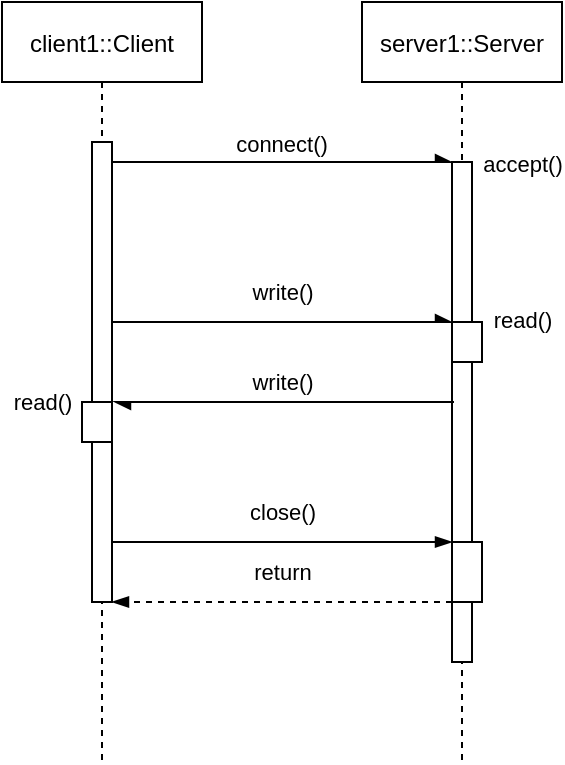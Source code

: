 <mxfile version="14.6.0" type="github">
  <diagram id="kgpKYQtTHZ0yAKxKKP6v" name="Page-1">
    <mxGraphModel dx="593" dy="331" grid="1" gridSize="10" guides="1" tooltips="1" connect="1" arrows="1" fold="1" page="1" pageScale="1" pageWidth="850" pageHeight="1100" math="0" shadow="0">
      <root>
        <mxCell id="0" />
        <mxCell id="1" parent="0" />
        <mxCell id="3nuBFxr9cyL0pnOWT2aG-1" value="client1::Client" style="shape=umlLifeline;perimeter=lifelinePerimeter;container=1;collapsible=0;recursiveResize=0;rounded=0;shadow=0;strokeWidth=1;" parent="1" vertex="1">
          <mxGeometry x="120" y="80" width="100" height="380" as="geometry" />
        </mxCell>
        <mxCell id="3nuBFxr9cyL0pnOWT2aG-2" value="" style="points=[];perimeter=orthogonalPerimeter;rounded=0;shadow=0;strokeWidth=1;" parent="3nuBFxr9cyL0pnOWT2aG-1" vertex="1">
          <mxGeometry x="45" y="70" width="10" height="230" as="geometry" />
        </mxCell>
        <mxCell id="hwl7k7lgTYGKo6KVk9-z-17" value="" style="points=[];perimeter=orthogonalPerimeter;rounded=0;shadow=0;strokeWidth=1;" vertex="1" parent="3nuBFxr9cyL0pnOWT2aG-1">
          <mxGeometry x="40" y="200" width="15" height="20" as="geometry" />
        </mxCell>
        <mxCell id="3nuBFxr9cyL0pnOWT2aG-5" value="server1::Server" style="shape=umlLifeline;perimeter=lifelinePerimeter;container=1;collapsible=0;recursiveResize=0;rounded=0;shadow=0;strokeWidth=1;" parent="1" vertex="1">
          <mxGeometry x="300" y="80" width="100" height="380" as="geometry" />
        </mxCell>
        <mxCell id="3nuBFxr9cyL0pnOWT2aG-6" value="" style="points=[];perimeter=orthogonalPerimeter;rounded=0;shadow=0;strokeWidth=1;" parent="3nuBFxr9cyL0pnOWT2aG-5" vertex="1">
          <mxGeometry x="45" y="80" width="10" height="250" as="geometry" />
        </mxCell>
        <mxCell id="hwl7k7lgTYGKo6KVk9-z-16" value="" style="points=[];perimeter=orthogonalPerimeter;rounded=0;shadow=0;strokeWidth=1;" vertex="1" parent="3nuBFxr9cyL0pnOWT2aG-5">
          <mxGeometry x="45" y="160" width="15" height="20" as="geometry" />
        </mxCell>
        <mxCell id="hwl7k7lgTYGKo6KVk9-z-22" value="" style="points=[];perimeter=orthogonalPerimeter;rounded=0;shadow=0;strokeWidth=1;" vertex="1" parent="3nuBFxr9cyL0pnOWT2aG-5">
          <mxGeometry x="45" y="270" width="15" height="30" as="geometry" />
        </mxCell>
        <mxCell id="3nuBFxr9cyL0pnOWT2aG-8" value="connect()" style="verticalAlign=bottom;endArrow=async;entryX=0;entryY=0;shadow=0;strokeWidth=1;endFill=1;" parent="1" source="3nuBFxr9cyL0pnOWT2aG-2" target="3nuBFxr9cyL0pnOWT2aG-6" edge="1">
          <mxGeometry relative="1" as="geometry">
            <mxPoint x="275" y="160" as="sourcePoint" />
          </mxGeometry>
        </mxCell>
        <mxCell id="hwl7k7lgTYGKo6KVk9-z-7" value="accept()" style="edgeLabel;html=1;align=center;verticalAlign=middle;resizable=0;points=[];" vertex="1" connectable="0" parent="3nuBFxr9cyL0pnOWT2aG-8">
          <mxGeometry x="0.857" y="-1" relative="1" as="geometry">
            <mxPoint x="47" as="offset" />
          </mxGeometry>
        </mxCell>
        <mxCell id="hwl7k7lgTYGKo6KVk9-z-3" value="write()" style="edgeStyle=orthogonalEdgeStyle;rounded=0;orthogonalLoop=1;jettySize=auto;html=1;endArrow=async;endFill=1;" edge="1" parent="1" source="3nuBFxr9cyL0pnOWT2aG-2" target="3nuBFxr9cyL0pnOWT2aG-6">
          <mxGeometry y="15" relative="1" as="geometry">
            <mxPoint x="255" y="285" as="targetPoint" />
            <Array as="points">
              <mxPoint x="280" y="240" />
              <mxPoint x="280" y="240" />
            </Array>
            <mxPoint as="offset" />
          </mxGeometry>
        </mxCell>
        <mxCell id="hwl7k7lgTYGKo6KVk9-z-6" value="read()" style="edgeLabel;html=1;align=center;verticalAlign=middle;resizable=0;points=[];" vertex="1" connectable="0" parent="hwl7k7lgTYGKo6KVk9-z-3">
          <mxGeometry x="0.739" y="1" relative="1" as="geometry">
            <mxPoint x="57" as="offset" />
          </mxGeometry>
        </mxCell>
        <mxCell id="hwl7k7lgTYGKo6KVk9-z-11" value="close()" style="edgeStyle=orthogonalEdgeStyle;rounded=0;orthogonalLoop=1;jettySize=auto;html=1;endArrow=blockThin;endFill=1;" edge="1" parent="1">
          <mxGeometry y="15" relative="1" as="geometry">
            <mxPoint x="175" y="350" as="sourcePoint" />
            <mxPoint x="345" y="350" as="targetPoint" />
            <Array as="points">
              <mxPoint x="280" y="350" />
              <mxPoint x="280" y="350" />
            </Array>
            <mxPoint as="offset" />
          </mxGeometry>
        </mxCell>
        <mxCell id="hwl7k7lgTYGKo6KVk9-z-13" value="return" style="edgeStyle=orthogonalEdgeStyle;rounded=0;orthogonalLoop=1;jettySize=auto;html=1;endArrow=blockThin;endFill=1;dashed=1;" edge="1" parent="1">
          <mxGeometry y="-15" relative="1" as="geometry">
            <mxPoint x="345" y="380" as="sourcePoint" />
            <mxPoint x="175" y="380" as="targetPoint" />
            <mxPoint as="offset" />
          </mxGeometry>
        </mxCell>
        <mxCell id="hwl7k7lgTYGKo6KVk9-z-18" value="write()" style="edgeStyle=orthogonalEdgeStyle;rounded=0;orthogonalLoop=1;jettySize=auto;html=1;endArrow=async;endFill=1;" edge="1" parent="1">
          <mxGeometry x="0.012" y="-10" relative="1" as="geometry">
            <mxPoint x="346" y="280" as="sourcePoint" />
            <mxPoint x="176" y="280" as="targetPoint" />
            <Array as="points">
              <mxPoint x="281" y="280" />
              <mxPoint x="281" y="280" />
            </Array>
            <mxPoint as="offset" />
          </mxGeometry>
        </mxCell>
        <mxCell id="hwl7k7lgTYGKo6KVk9-z-19" value="read()" style="edgeLabel;html=1;align=center;verticalAlign=middle;resizable=0;points=[];" vertex="1" connectable="0" parent="hwl7k7lgTYGKo6KVk9-z-18">
          <mxGeometry x="0.739" y="1" relative="1" as="geometry">
            <mxPoint x="-58" y="-1" as="offset" />
          </mxGeometry>
        </mxCell>
      </root>
    </mxGraphModel>
  </diagram>
</mxfile>

